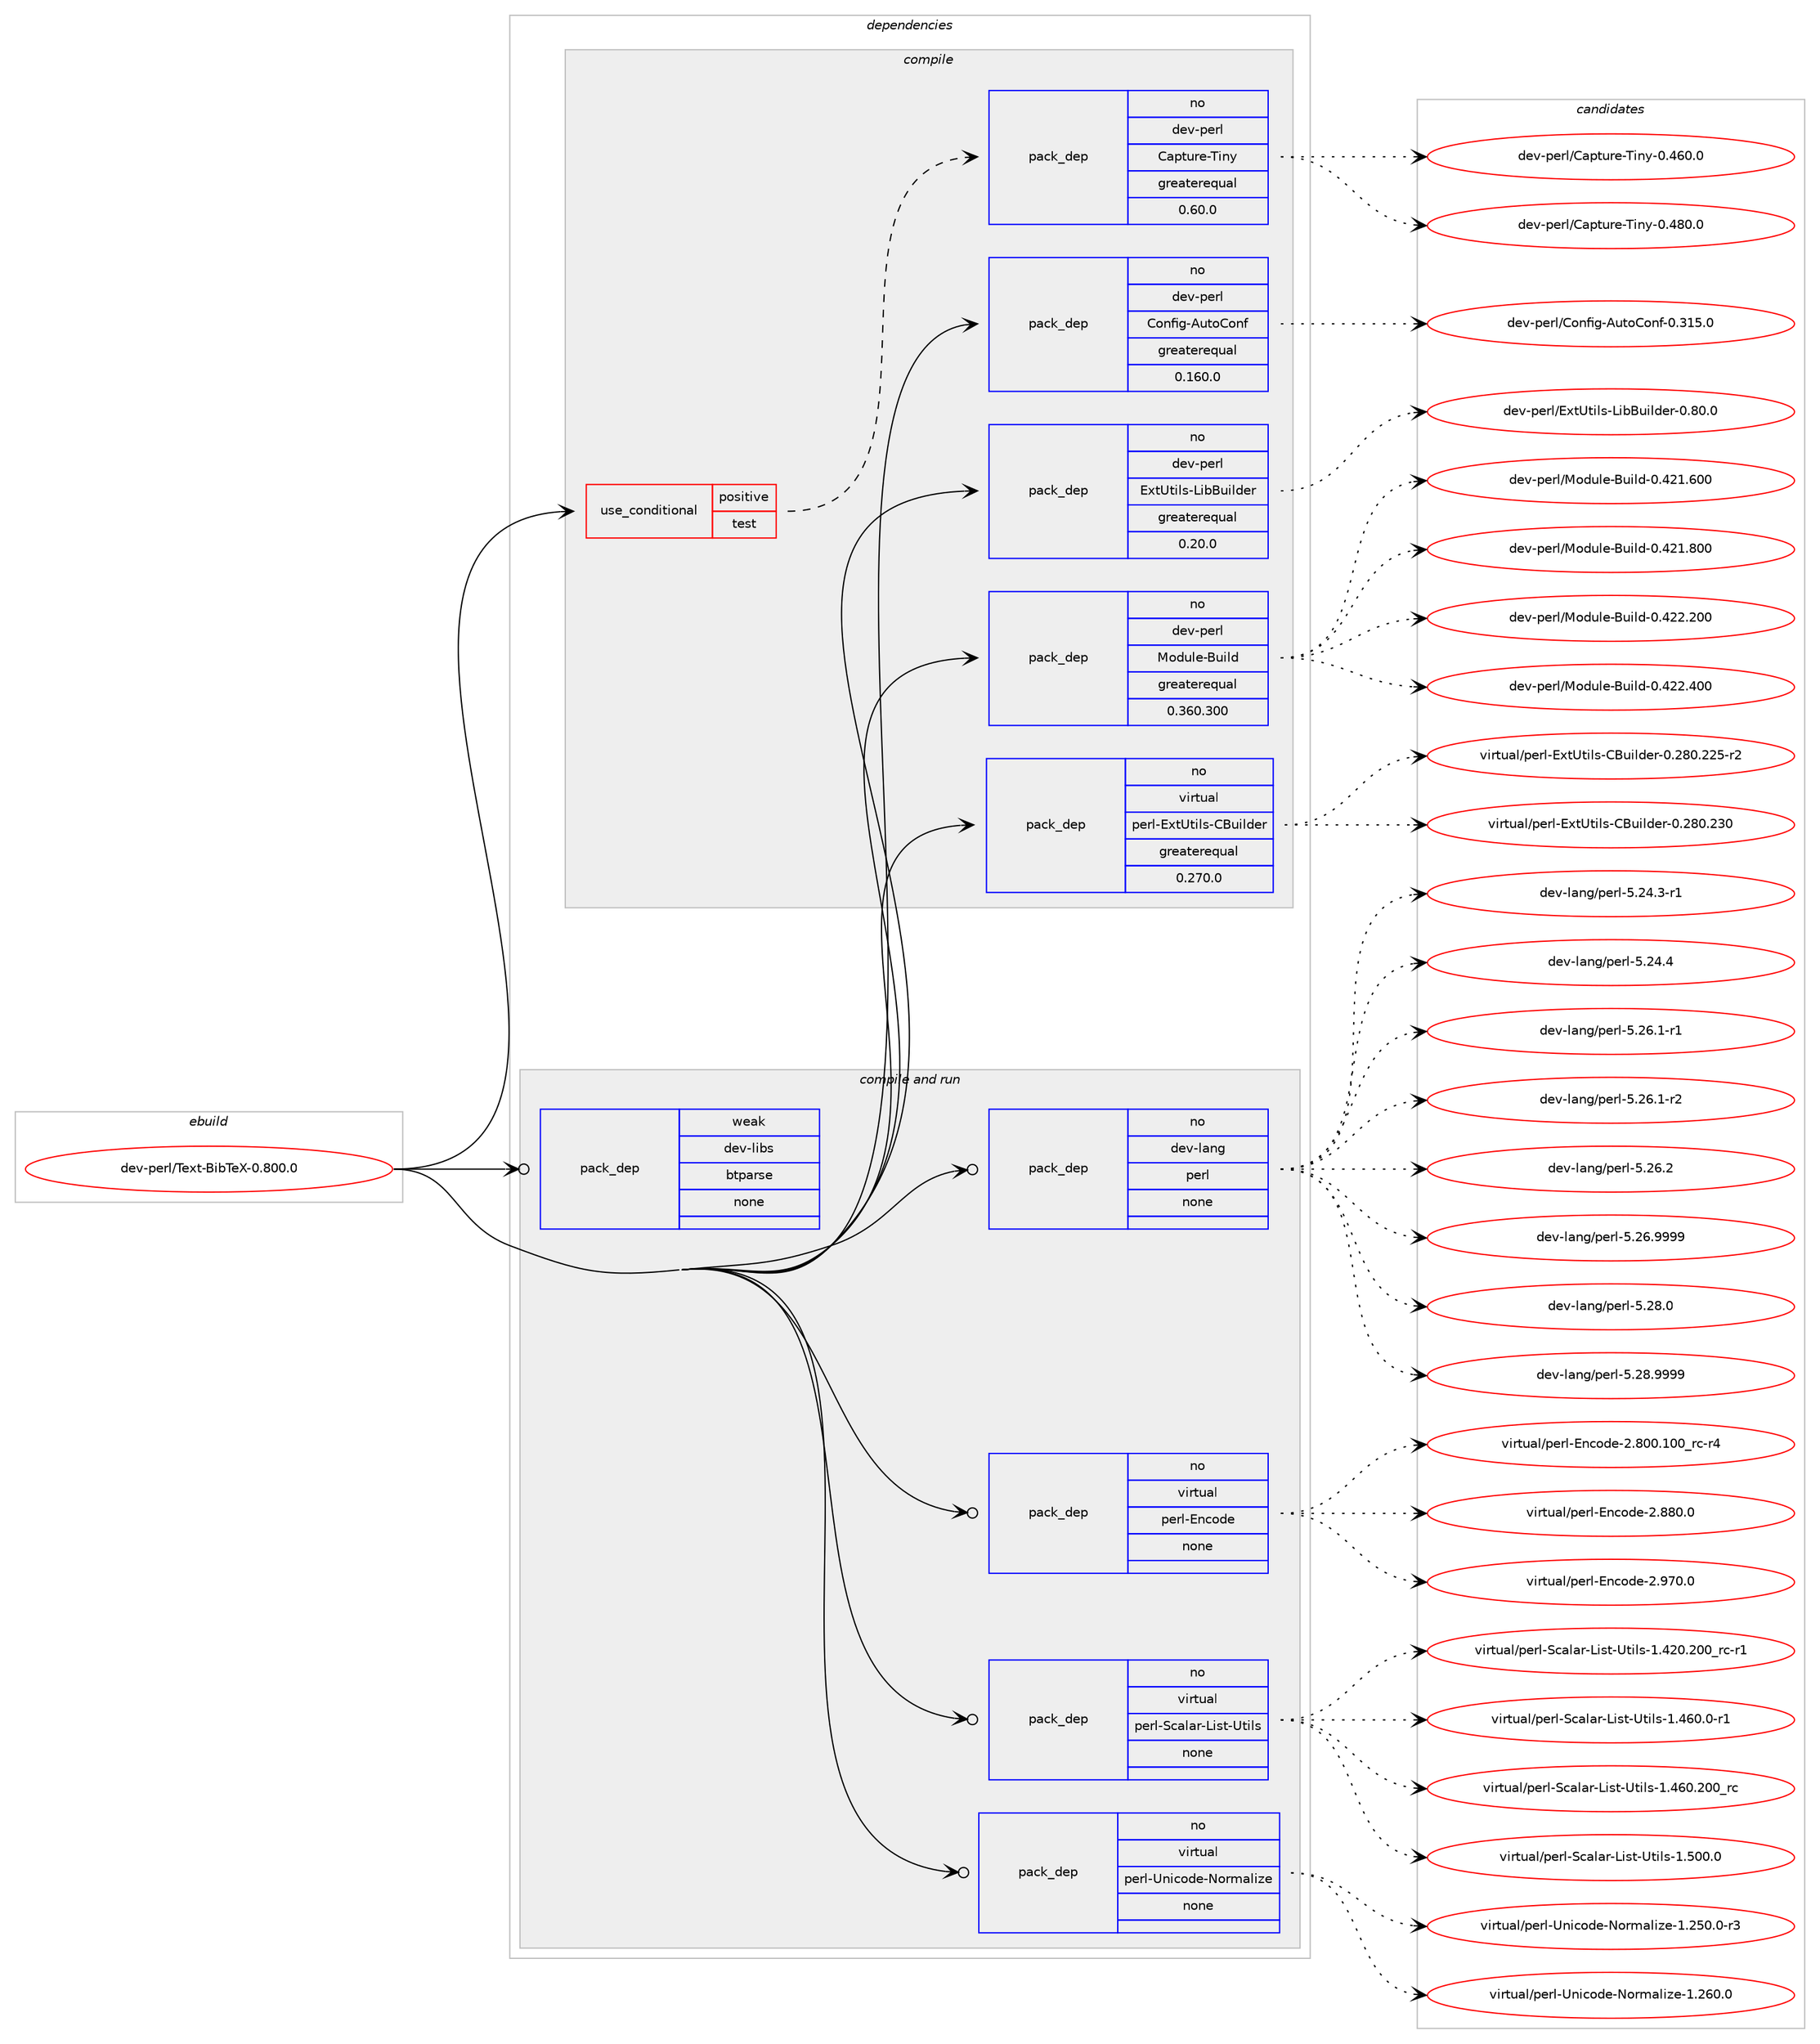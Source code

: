 digraph prolog {

# *************
# Graph options
# *************

newrank=true;
concentrate=true;
compound=true;
graph [rankdir=LR,fontname=Helvetica,fontsize=10,ranksep=1.5];#, ranksep=2.5, nodesep=0.2];
edge  [arrowhead=vee];
node  [fontname=Helvetica,fontsize=10];

# **********
# The ebuild
# **********

subgraph cluster_leftcol {
color=gray;
rank=same;
label=<<i>ebuild</i>>;
id [label="dev-perl/Text-BibTeX-0.800.0", color=red, width=4, href="../dev-perl/Text-BibTeX-0.800.0.svg"];
}

# ****************
# The dependencies
# ****************

subgraph cluster_midcol {
color=gray;
label=<<i>dependencies</i>>;
subgraph cluster_compile {
fillcolor="#eeeeee";
style=filled;
label=<<i>compile</i>>;
subgraph cond368966 {
dependency1389992 [label=<<TABLE BORDER="0" CELLBORDER="1" CELLSPACING="0" CELLPADDING="4"><TR><TD ROWSPAN="3" CELLPADDING="10">use_conditional</TD></TR><TR><TD>positive</TD></TR><TR><TD>test</TD></TR></TABLE>>, shape=none, color=red];
subgraph pack997962 {
dependency1389993 [label=<<TABLE BORDER="0" CELLBORDER="1" CELLSPACING="0" CELLPADDING="4" WIDTH="220"><TR><TD ROWSPAN="6" CELLPADDING="30">pack_dep</TD></TR><TR><TD WIDTH="110">no</TD></TR><TR><TD>dev-perl</TD></TR><TR><TD>Capture-Tiny</TD></TR><TR><TD>greaterequal</TD></TR><TR><TD>0.60.0</TD></TR></TABLE>>, shape=none, color=blue];
}
dependency1389992:e -> dependency1389993:w [weight=20,style="dashed",arrowhead="vee"];
}
id:e -> dependency1389992:w [weight=20,style="solid",arrowhead="vee"];
subgraph pack997963 {
dependency1389994 [label=<<TABLE BORDER="0" CELLBORDER="1" CELLSPACING="0" CELLPADDING="4" WIDTH="220"><TR><TD ROWSPAN="6" CELLPADDING="30">pack_dep</TD></TR><TR><TD WIDTH="110">no</TD></TR><TR><TD>dev-perl</TD></TR><TR><TD>Config-AutoConf</TD></TR><TR><TD>greaterequal</TD></TR><TR><TD>0.160.0</TD></TR></TABLE>>, shape=none, color=blue];
}
id:e -> dependency1389994:w [weight=20,style="solid",arrowhead="vee"];
subgraph pack997964 {
dependency1389995 [label=<<TABLE BORDER="0" CELLBORDER="1" CELLSPACING="0" CELLPADDING="4" WIDTH="220"><TR><TD ROWSPAN="6" CELLPADDING="30">pack_dep</TD></TR><TR><TD WIDTH="110">no</TD></TR><TR><TD>dev-perl</TD></TR><TR><TD>ExtUtils-LibBuilder</TD></TR><TR><TD>greaterequal</TD></TR><TR><TD>0.20.0</TD></TR></TABLE>>, shape=none, color=blue];
}
id:e -> dependency1389995:w [weight=20,style="solid",arrowhead="vee"];
subgraph pack997965 {
dependency1389996 [label=<<TABLE BORDER="0" CELLBORDER="1" CELLSPACING="0" CELLPADDING="4" WIDTH="220"><TR><TD ROWSPAN="6" CELLPADDING="30">pack_dep</TD></TR><TR><TD WIDTH="110">no</TD></TR><TR><TD>dev-perl</TD></TR><TR><TD>Module-Build</TD></TR><TR><TD>greaterequal</TD></TR><TR><TD>0.360.300</TD></TR></TABLE>>, shape=none, color=blue];
}
id:e -> dependency1389996:w [weight=20,style="solid",arrowhead="vee"];
subgraph pack997966 {
dependency1389997 [label=<<TABLE BORDER="0" CELLBORDER="1" CELLSPACING="0" CELLPADDING="4" WIDTH="220"><TR><TD ROWSPAN="6" CELLPADDING="30">pack_dep</TD></TR><TR><TD WIDTH="110">no</TD></TR><TR><TD>virtual</TD></TR><TR><TD>perl-ExtUtils-CBuilder</TD></TR><TR><TD>greaterequal</TD></TR><TR><TD>0.270.0</TD></TR></TABLE>>, shape=none, color=blue];
}
id:e -> dependency1389997:w [weight=20,style="solid",arrowhead="vee"];
}
subgraph cluster_compileandrun {
fillcolor="#eeeeee";
style=filled;
label=<<i>compile and run</i>>;
subgraph pack997967 {
dependency1389998 [label=<<TABLE BORDER="0" CELLBORDER="1" CELLSPACING="0" CELLPADDING="4" WIDTH="220"><TR><TD ROWSPAN="6" CELLPADDING="30">pack_dep</TD></TR><TR><TD WIDTH="110">no</TD></TR><TR><TD>dev-lang</TD></TR><TR><TD>perl</TD></TR><TR><TD>none</TD></TR><TR><TD></TD></TR></TABLE>>, shape=none, color=blue];
}
id:e -> dependency1389998:w [weight=20,style="solid",arrowhead="odotvee"];
subgraph pack997968 {
dependency1389999 [label=<<TABLE BORDER="0" CELLBORDER="1" CELLSPACING="0" CELLPADDING="4" WIDTH="220"><TR><TD ROWSPAN="6" CELLPADDING="30">pack_dep</TD></TR><TR><TD WIDTH="110">no</TD></TR><TR><TD>virtual</TD></TR><TR><TD>perl-Encode</TD></TR><TR><TD>none</TD></TR><TR><TD></TD></TR></TABLE>>, shape=none, color=blue];
}
id:e -> dependency1389999:w [weight=20,style="solid",arrowhead="odotvee"];
subgraph pack997969 {
dependency1390000 [label=<<TABLE BORDER="0" CELLBORDER="1" CELLSPACING="0" CELLPADDING="4" WIDTH="220"><TR><TD ROWSPAN="6" CELLPADDING="30">pack_dep</TD></TR><TR><TD WIDTH="110">no</TD></TR><TR><TD>virtual</TD></TR><TR><TD>perl-Scalar-List-Utils</TD></TR><TR><TD>none</TD></TR><TR><TD></TD></TR></TABLE>>, shape=none, color=blue];
}
id:e -> dependency1390000:w [weight=20,style="solid",arrowhead="odotvee"];
subgraph pack997970 {
dependency1390001 [label=<<TABLE BORDER="0" CELLBORDER="1" CELLSPACING="0" CELLPADDING="4" WIDTH="220"><TR><TD ROWSPAN="6" CELLPADDING="30">pack_dep</TD></TR><TR><TD WIDTH="110">no</TD></TR><TR><TD>virtual</TD></TR><TR><TD>perl-Unicode-Normalize</TD></TR><TR><TD>none</TD></TR><TR><TD></TD></TR></TABLE>>, shape=none, color=blue];
}
id:e -> dependency1390001:w [weight=20,style="solid",arrowhead="odotvee"];
subgraph pack997971 {
dependency1390002 [label=<<TABLE BORDER="0" CELLBORDER="1" CELLSPACING="0" CELLPADDING="4" WIDTH="220"><TR><TD ROWSPAN="6" CELLPADDING="30">pack_dep</TD></TR><TR><TD WIDTH="110">weak</TD></TR><TR><TD>dev-libs</TD></TR><TR><TD>btparse</TD></TR><TR><TD>none</TD></TR><TR><TD></TD></TR></TABLE>>, shape=none, color=blue];
}
id:e -> dependency1390002:w [weight=20,style="solid",arrowhead="odotvee"];
}
subgraph cluster_run {
fillcolor="#eeeeee";
style=filled;
label=<<i>run</i>>;
}
}

# **************
# The candidates
# **************

subgraph cluster_choices {
rank=same;
color=gray;
label=<<i>candidates</i>>;

subgraph choice997962 {
color=black;
nodesep=1;
choice1001011184511210111410847679711211611711410145841051101214548465254484648 [label="dev-perl/Capture-Tiny-0.460.0", color=red, width=4,href="../dev-perl/Capture-Tiny-0.460.0.svg"];
choice1001011184511210111410847679711211611711410145841051101214548465256484648 [label="dev-perl/Capture-Tiny-0.480.0", color=red, width=4,href="../dev-perl/Capture-Tiny-0.480.0.svg"];
dependency1389993:e -> choice1001011184511210111410847679711211611711410145841051101214548465254484648:w [style=dotted,weight="100"];
dependency1389993:e -> choice1001011184511210111410847679711211611711410145841051101214548465256484648:w [style=dotted,weight="100"];
}
subgraph choice997963 {
color=black;
nodesep=1;
choice1001011184511210111410847671111101021051034565117116111671111101024548465149534648 [label="dev-perl/Config-AutoConf-0.315.0", color=red, width=4,href="../dev-perl/Config-AutoConf-0.315.0.svg"];
dependency1389994:e -> choice1001011184511210111410847671111101021051034565117116111671111101024548465149534648:w [style=dotted,weight="100"];
}
subgraph choice997964 {
color=black;
nodesep=1;
choice100101118451121011141084769120116851161051081154576105986611710510810010111445484656484648 [label="dev-perl/ExtUtils-LibBuilder-0.80.0", color=red, width=4,href="../dev-perl/ExtUtils-LibBuilder-0.80.0.svg"];
dependency1389995:e -> choice100101118451121011141084769120116851161051081154576105986611710510810010111445484656484648:w [style=dotted,weight="100"];
}
subgraph choice997965 {
color=black;
nodesep=1;
choice100101118451121011141084777111100117108101456611710510810045484652504946544848 [label="dev-perl/Module-Build-0.421.600", color=red, width=4,href="../dev-perl/Module-Build-0.421.600.svg"];
choice100101118451121011141084777111100117108101456611710510810045484652504946564848 [label="dev-perl/Module-Build-0.421.800", color=red, width=4,href="../dev-perl/Module-Build-0.421.800.svg"];
choice100101118451121011141084777111100117108101456611710510810045484652505046504848 [label="dev-perl/Module-Build-0.422.200", color=red, width=4,href="../dev-perl/Module-Build-0.422.200.svg"];
choice100101118451121011141084777111100117108101456611710510810045484652505046524848 [label="dev-perl/Module-Build-0.422.400", color=red, width=4,href="../dev-perl/Module-Build-0.422.400.svg"];
dependency1389996:e -> choice100101118451121011141084777111100117108101456611710510810045484652504946544848:w [style=dotted,weight="100"];
dependency1389996:e -> choice100101118451121011141084777111100117108101456611710510810045484652504946564848:w [style=dotted,weight="100"];
dependency1389996:e -> choice100101118451121011141084777111100117108101456611710510810045484652505046504848:w [style=dotted,weight="100"];
dependency1389996:e -> choice100101118451121011141084777111100117108101456611710510810045484652505046524848:w [style=dotted,weight="100"];
}
subgraph choice997966 {
color=black;
nodesep=1;
choice1181051141161179710847112101114108456912011685116105108115456766117105108100101114454846505648465050534511450 [label="virtual/perl-ExtUtils-CBuilder-0.280.225-r2", color=red, width=4,href="../virtual/perl-ExtUtils-CBuilder-0.280.225-r2.svg"];
choice118105114116117971084711210111410845691201168511610510811545676611710510810010111445484650564846505148 [label="virtual/perl-ExtUtils-CBuilder-0.280.230", color=red, width=4,href="../virtual/perl-ExtUtils-CBuilder-0.280.230.svg"];
dependency1389997:e -> choice1181051141161179710847112101114108456912011685116105108115456766117105108100101114454846505648465050534511450:w [style=dotted,weight="100"];
dependency1389997:e -> choice118105114116117971084711210111410845691201168511610510811545676611710510810010111445484650564846505148:w [style=dotted,weight="100"];
}
subgraph choice997967 {
color=black;
nodesep=1;
choice100101118451089711010347112101114108455346505246514511449 [label="dev-lang/perl-5.24.3-r1", color=red, width=4,href="../dev-lang/perl-5.24.3-r1.svg"];
choice10010111845108971101034711210111410845534650524652 [label="dev-lang/perl-5.24.4", color=red, width=4,href="../dev-lang/perl-5.24.4.svg"];
choice100101118451089711010347112101114108455346505446494511449 [label="dev-lang/perl-5.26.1-r1", color=red, width=4,href="../dev-lang/perl-5.26.1-r1.svg"];
choice100101118451089711010347112101114108455346505446494511450 [label="dev-lang/perl-5.26.1-r2", color=red, width=4,href="../dev-lang/perl-5.26.1-r2.svg"];
choice10010111845108971101034711210111410845534650544650 [label="dev-lang/perl-5.26.2", color=red, width=4,href="../dev-lang/perl-5.26.2.svg"];
choice10010111845108971101034711210111410845534650544657575757 [label="dev-lang/perl-5.26.9999", color=red, width=4,href="../dev-lang/perl-5.26.9999.svg"];
choice10010111845108971101034711210111410845534650564648 [label="dev-lang/perl-5.28.0", color=red, width=4,href="../dev-lang/perl-5.28.0.svg"];
choice10010111845108971101034711210111410845534650564657575757 [label="dev-lang/perl-5.28.9999", color=red, width=4,href="../dev-lang/perl-5.28.9999.svg"];
dependency1389998:e -> choice100101118451089711010347112101114108455346505246514511449:w [style=dotted,weight="100"];
dependency1389998:e -> choice10010111845108971101034711210111410845534650524652:w [style=dotted,weight="100"];
dependency1389998:e -> choice100101118451089711010347112101114108455346505446494511449:w [style=dotted,weight="100"];
dependency1389998:e -> choice100101118451089711010347112101114108455346505446494511450:w [style=dotted,weight="100"];
dependency1389998:e -> choice10010111845108971101034711210111410845534650544650:w [style=dotted,weight="100"];
dependency1389998:e -> choice10010111845108971101034711210111410845534650544657575757:w [style=dotted,weight="100"];
dependency1389998:e -> choice10010111845108971101034711210111410845534650564648:w [style=dotted,weight="100"];
dependency1389998:e -> choice10010111845108971101034711210111410845534650564657575757:w [style=dotted,weight="100"];
}
subgraph choice997968 {
color=black;
nodesep=1;
choice11810511411611797108471121011141084569110991111001014550465648484649484895114994511452 [label="virtual/perl-Encode-2.800.100_rc-r4", color=red, width=4,href="../virtual/perl-Encode-2.800.100_rc-r4.svg"];
choice11810511411611797108471121011141084569110991111001014550465656484648 [label="virtual/perl-Encode-2.880.0", color=red, width=4,href="../virtual/perl-Encode-2.880.0.svg"];
choice11810511411611797108471121011141084569110991111001014550465755484648 [label="virtual/perl-Encode-2.970.0", color=red, width=4,href="../virtual/perl-Encode-2.970.0.svg"];
dependency1389999:e -> choice11810511411611797108471121011141084569110991111001014550465648484649484895114994511452:w [style=dotted,weight="100"];
dependency1389999:e -> choice11810511411611797108471121011141084569110991111001014550465656484648:w [style=dotted,weight="100"];
dependency1389999:e -> choice11810511411611797108471121011141084569110991111001014550465755484648:w [style=dotted,weight="100"];
}
subgraph choice997969 {
color=black;
nodesep=1;
choice11810511411611797108471121011141084583999710897114457610511511645851161051081154549465250484650484895114994511449 [label="virtual/perl-Scalar-List-Utils-1.420.200_rc-r1", color=red, width=4,href="../virtual/perl-Scalar-List-Utils-1.420.200_rc-r1.svg"];
choice118105114116117971084711210111410845839997108971144576105115116458511610510811545494652544846484511449 [label="virtual/perl-Scalar-List-Utils-1.460.0-r1", color=red, width=4,href="../virtual/perl-Scalar-List-Utils-1.460.0-r1.svg"];
choice1181051141161179710847112101114108458399971089711445761051151164585116105108115454946525448465048489511499 [label="virtual/perl-Scalar-List-Utils-1.460.200_rc", color=red, width=4,href="../virtual/perl-Scalar-List-Utils-1.460.200_rc.svg"];
choice11810511411611797108471121011141084583999710897114457610511511645851161051081154549465348484648 [label="virtual/perl-Scalar-List-Utils-1.500.0", color=red, width=4,href="../virtual/perl-Scalar-List-Utils-1.500.0.svg"];
dependency1390000:e -> choice11810511411611797108471121011141084583999710897114457610511511645851161051081154549465250484650484895114994511449:w [style=dotted,weight="100"];
dependency1390000:e -> choice118105114116117971084711210111410845839997108971144576105115116458511610510811545494652544846484511449:w [style=dotted,weight="100"];
dependency1390000:e -> choice1181051141161179710847112101114108458399971089711445761051151164585116105108115454946525448465048489511499:w [style=dotted,weight="100"];
dependency1390000:e -> choice11810511411611797108471121011141084583999710897114457610511511645851161051081154549465348484648:w [style=dotted,weight="100"];
}
subgraph choice997970 {
color=black;
nodesep=1;
choice118105114116117971084711210111410845851101059911110010145781111141099710810512210145494650534846484511451 [label="virtual/perl-Unicode-Normalize-1.250.0-r3", color=red, width=4,href="../virtual/perl-Unicode-Normalize-1.250.0-r3.svg"];
choice11810511411611797108471121011141084585110105991111001014578111114109971081051221014549465054484648 [label="virtual/perl-Unicode-Normalize-1.260.0", color=red, width=4,href="../virtual/perl-Unicode-Normalize-1.260.0.svg"];
dependency1390001:e -> choice118105114116117971084711210111410845851101059911110010145781111141099710810512210145494650534846484511451:w [style=dotted,weight="100"];
dependency1390001:e -> choice11810511411611797108471121011141084585110105991111001014578111114109971081051221014549465054484648:w [style=dotted,weight="100"];
}
subgraph choice997971 {
color=black;
nodesep=1;
}
}

}
